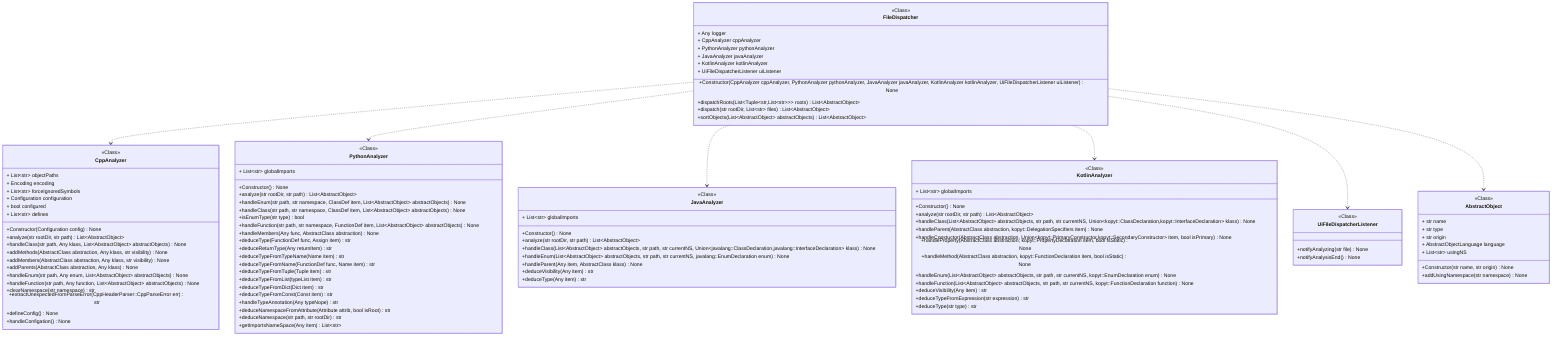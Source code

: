 classDiagram
class FileDispatcher {
<<Class>>
+ Any logger
+ CppAnalyzer cppAnalyzer
+ PythonAnalyzer pythonAnalyzer
+ JavaAnalyzer javaAnalyzer
+ KotlinAnalyzer kotlinAnalyzer
+ UiFileDispatcherListener uiListener
+Constructor(CppAnalyzer cppAnalyzer, PythonAnalyzer pythonAnalyzer, JavaAnalyzer javaAnalyzer, KotlinAnalyzer kotlinAnalyzer, UiFileDispatcherListener uiListener) None
+dispatchRoots(List&lt;Tuple&lt;str,List&lt;str&gt;&gt;&gt; roots) List~AbstractObject~
+dispatch(str rootDir, List~str~ files) List~AbstractObject~
+sortObjects(List~AbstractObject~ abstractObjects) List~AbstractObject~
}
class CppAnalyzer {
<<Class>>
+ List~str~ objectPaths
+ Encoding encoding
+ List~str~ forceIgnoredSymbols
+ Configuration configuration
+ bool configured
+ List~str~ defines
+Constructor(Configuration config) None
+analyze(str rootDir, str path) List~AbstractObject~
+handleClass(str path, Any klass, List~AbstractObject~ abstractObjects) None
+addMethods(AbstractClass abstraction, Any klass, str visibility) None
+addMembers(AbstractClass abstraction, Any klass, str visibility) None
+addParents(AbstractClass abstraction, Any klass) None
+handleEnum(str path, Any enum, List~AbstractObject~ abstractObjects) None
+handleFunction(str path, Any function, List~AbstractObject~ abstractObjects) None
+clearNamespace(str namespace) str
+extractUnexpectedFromParseError(CppHeaderParser::CppParseError err) str
+defineConfig() None
+handleConfigation() None
}
link CppAnalyzer "class££pycodeanalyzer::core::languages::analyzers::cppanalyzer::CppAnalyzer"
class PythonAnalyzer {
<<Class>>
+ List~str~ globalImports
+Constructor() None
+analyze(str rootDir, str path) List~AbstractObject~
+handleEnum(str path, str namespace, ClassDef item, List~AbstractObject~ abstractObjects) None
+handleClass(str path, str namespace, ClassDef item, List~AbstractObject~ abstractObjects) None
+isEnumType(str type) bool
+handleFunction(str path, str namespace, FunctionDef item, List~AbstractObject~ abstractObjects) None
+handleMembers(Any func, AbstractClass abstraction) None
+deduceType(FunctionDef func, Assign item) str
+deduceReturnType(Any returnItem) str
+deduceTypeFromTypeName(Name item) str
+deduceTypeFromName(FunctionDef func, Name item) str
+deduceTypeFromTuple(Tuple item) str
+deduceTypeFromList(typeList item) str
+deduceTypeFromDict(Dict item) str
+deduceTypeFromConst(Const item) str
+handleTypeAnnotation(Any typeNope) str
+deduceNamespaceFromAttribute(Attribute attrib, bool isRoot) str
+deduceNamespace(str path, str rootDir) str
+getImportsNameSpace(Any item) List~str~
}
link PythonAnalyzer "class££pycodeanalyzer::core::languages::analyzers::pythonanalyzer::PythonAnalyzer"
class JavaAnalyzer {
<<Class>>
+ List~str~ globalImports
+Constructor() None
+analyze(str rootDir, str path) List~AbstractObject~
+handleClass(List~AbstractObject~ abstractObjects, str path, str currentNS, Union~javalang::ClassDeclaration,javalang::InterfaceDeclaration~ klass) None
+handleEnum(List~AbstractObject~ abstractObjects, str path, str currentNS, javalang::EnumDeclaration enum) None
+handleParent(Any item, AbstractClass klass) None
+deduceVisibility(Any item) str
+deduceType(Any item) str
}
link JavaAnalyzer "class££pycodeanalyzer::core::languages::analyzers::javaanalyzer::JavaAnalyzer"
class KotlinAnalyzer {
<<Class>>
+ List~str~ globalImports
+Constructor() None
+analyze(str rootDir, str path) List~AbstractObject~
+handleClass(List~AbstractObject~ abstractObjects, str path, str currentNS, Union~kopyt::ClassDeclaration,kopyt::InterfaceDeclaration~ klass) None
+handleParent(AbstractClass abstraction, kopyt::DelegationSpecifiers item) None
+handleConstuctor(AbstractClass abstraction, Union~kopyt::PrimaryConstructor,kopyt::SecondaryConstructor~ item, bool isPrimary) None
+handleProperty(AbstractClass abstraction, kopyt::PropertyDeclaration item, bool isStatic) None
+handleMethod(AbstractClass abstraction, kopyt::FunctionDeclaration item, bool isStatic) None
+handleEnum(List~AbstractObject~ abstractObjects, str path, str currentNS, kopyt::EnumDeclaration enum) None
+handleFunction(List~AbstractObject~ abstractObjects, str path, str currentNS, kopyt::FunctionDeclaration function) None
+deduceVisibility(Any item) str
+deduceTypeFromExpression(str expression) str
+deduceType(str type) str
}
link KotlinAnalyzer "class££pycodeanalyzer::core::languages::analyzers::kotlinanalyzer::KotlinAnalyzer"
class UiFileDispatcherListener {
<<Class>>
+notifyAnalyzing(str file) None
+notifyAnalysisEnd() None
}
link UiFileDispatcherListener "class££pycodeanalyzer::ui::app::UiFileDispatcherListener"
class AbstractObject {
<<Class>>
+ str name
+ str type
+ str origin
+ AbstractObjectLanguage language
+ List~str~ usingNS
+Constructor(str name, str origin) None
+addUsingNamespace(str namespace) None
}
link AbstractObject "class££pycodeanalyzer::core::abstraction::objects::AbstractObject"
FileDispatcher ..> CppAnalyzer
FileDispatcher ..> PythonAnalyzer
FileDispatcher ..> JavaAnalyzer
FileDispatcher ..> KotlinAnalyzer
FileDispatcher ..> UiFileDispatcherListener
FileDispatcher ..> AbstractObject